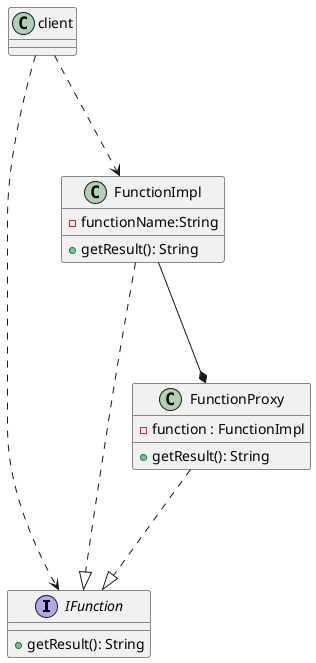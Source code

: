 @startuml

    interface IFunction{
       + getResult(): String
    }
    class FunctionImpl{
       - functionName:String
       + getResult(): String
    }
    class FunctionProxy{
      - function : FunctionImpl
       + getResult(): String
    }

    FunctionImpl...|>IFunction
    FunctionProxy...|>IFunction
    FunctionImpl ---* FunctionProxy
    client...>IFunction
    client...>FunctionImpl





@enduml